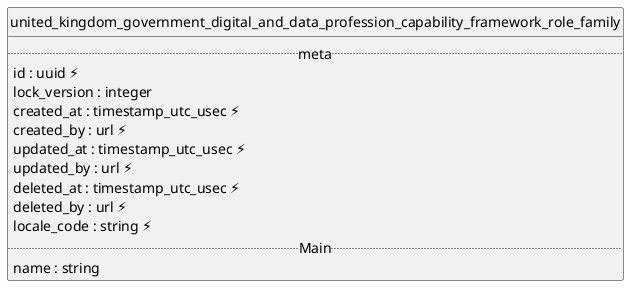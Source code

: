@startuml uml
skinparam monochrome true
skinparam linetype ortho
hide circle

entity united_kingdom_government_digital_and_data_profession_capability_framework_role_family {
  .. meta ..
  id : uuid ⚡
  lock_version : integer
  created_at : timestamp_utc_usec ⚡
  created_by : url ⚡
  updated_at : timestamp_utc_usec ⚡
  updated_by : url ⚡
  deleted_at : timestamp_utc_usec ⚡
  deleted_by : url ⚡
  locale_code : string ⚡
  .. Main ..
  name : string
}

@enduml
